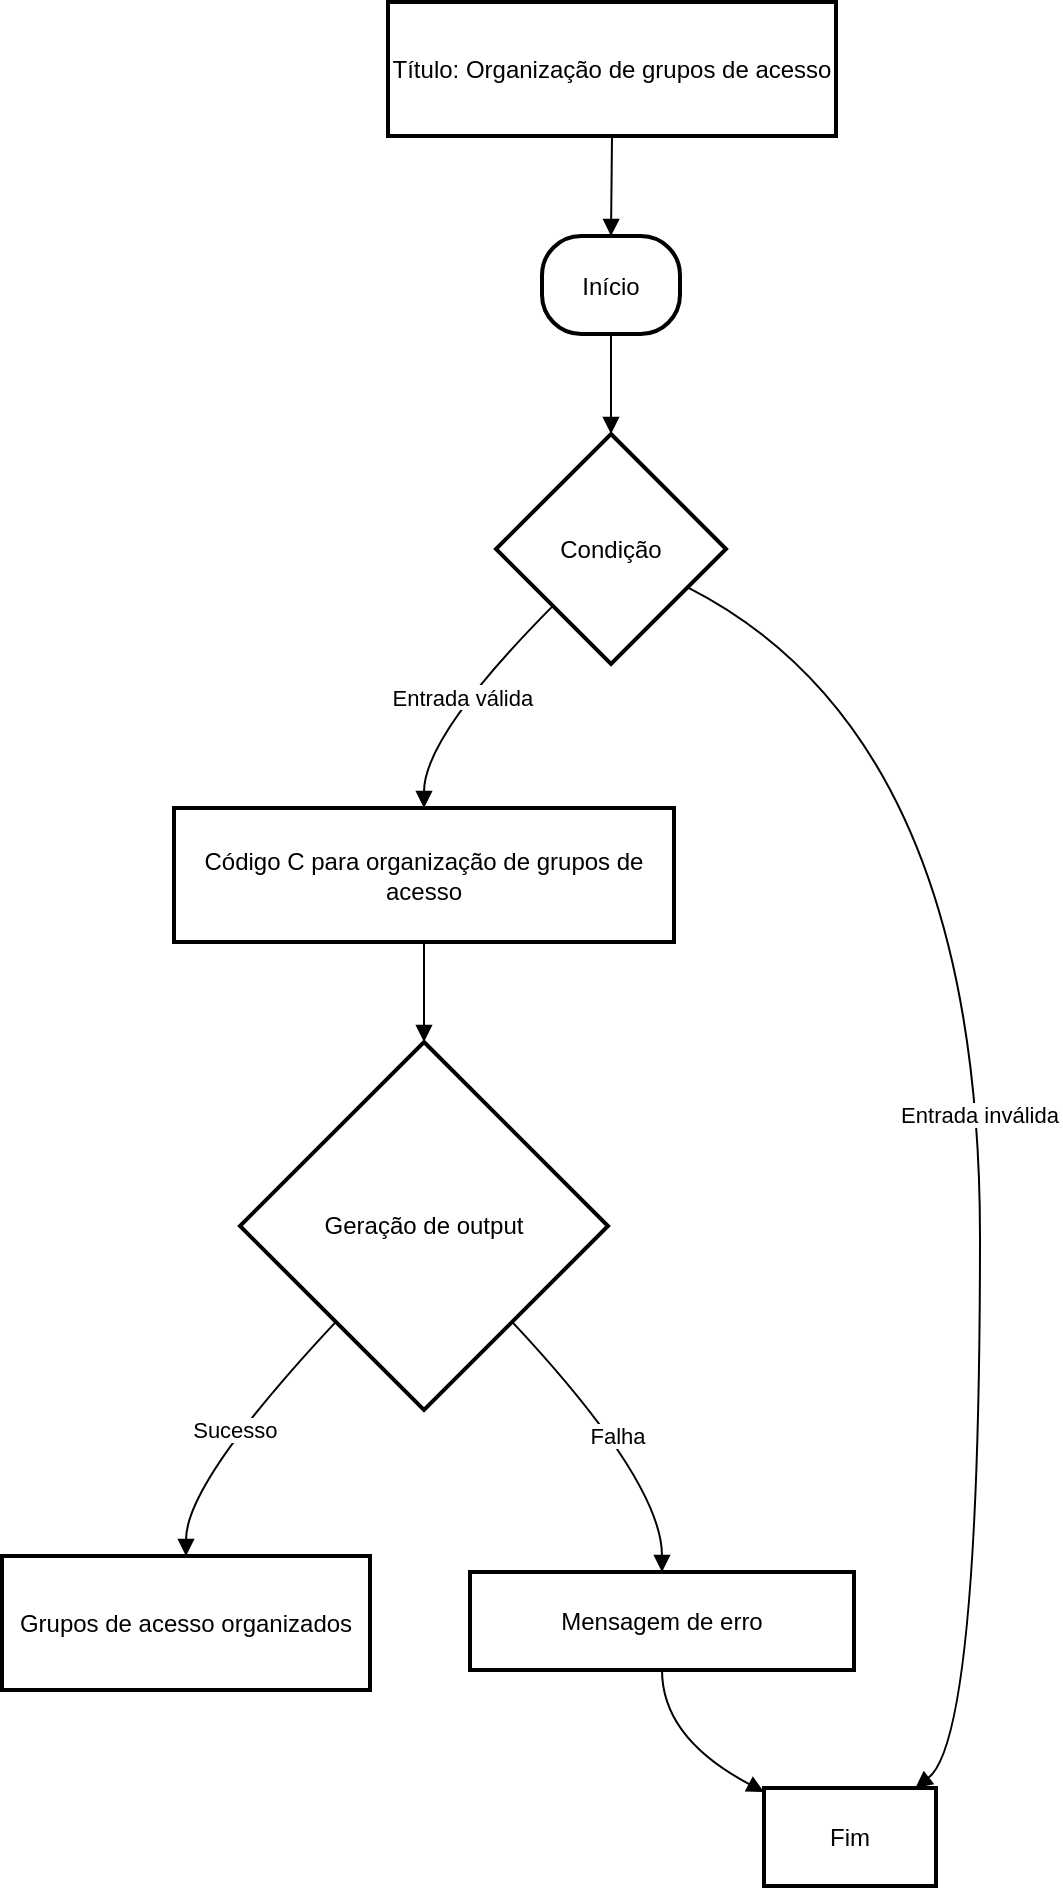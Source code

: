 <mxfile version="24.7.17">
  <diagram name="Página-1" id="PIq8m1LYd6uvf-CRjopT">
    <mxGraphModel>
      <root>
        <mxCell id="0" />
        <mxCell id="1" parent="0" />
        <mxCell id="2" value="Título: Organização de grupos de acesso" style="whiteSpace=wrap;strokeWidth=2;" vertex="1" parent="1">
          <mxGeometry x="201" y="8" width="224" height="67" as="geometry" />
        </mxCell>
        <mxCell id="3" value="Início" style="rounded=1;arcSize=40;strokeWidth=2" vertex="1" parent="1">
          <mxGeometry x="278" y="125" width="69" height="49" as="geometry" />
        </mxCell>
        <mxCell id="4" value="Condição" style="rhombus;strokeWidth=2;whiteSpace=wrap;" vertex="1" parent="1">
          <mxGeometry x="255" y="224" width="115" height="115" as="geometry" />
        </mxCell>
        <mxCell id="5" value="Código C para organização de grupos de acesso" style="whiteSpace=wrap;strokeWidth=2;" vertex="1" parent="1">
          <mxGeometry x="94" y="411" width="250" height="67" as="geometry" />
        </mxCell>
        <mxCell id="6" value="Fim" style="whiteSpace=wrap;strokeWidth=2;" vertex="1" parent="1">
          <mxGeometry x="389" y="901" width="86" height="49" as="geometry" />
        </mxCell>
        <mxCell id="7" value="Geração de output" style="rhombus;strokeWidth=2;whiteSpace=wrap;" vertex="1" parent="1">
          <mxGeometry x="127" y="528" width="184" height="184" as="geometry" />
        </mxCell>
        <mxCell id="8" value="Grupos de acesso organizados" style="whiteSpace=wrap;strokeWidth=2;" vertex="1" parent="1">
          <mxGeometry x="8" y="785" width="184" height="67" as="geometry" />
        </mxCell>
        <mxCell id="9" value="Mensagem de erro" style="whiteSpace=wrap;strokeWidth=2;" vertex="1" parent="1">
          <mxGeometry x="242" y="793" width="192" height="49" as="geometry" />
        </mxCell>
        <mxCell id="10" value="" style="curved=1;startArrow=none;endArrow=block;exitX=0.5;exitY=0.99;entryX=0.5;entryY=-0.01;" edge="1" parent="1" source="2" target="3">
          <mxGeometry relative="1" as="geometry">
            <Array as="points" />
          </mxGeometry>
        </mxCell>
        <mxCell id="11" value="" style="curved=1;startArrow=none;endArrow=block;exitX=0.5;exitY=0.99;entryX=0.5;entryY=0;" edge="1" parent="1" source="3" target="4">
          <mxGeometry relative="1" as="geometry">
            <Array as="points" />
          </mxGeometry>
        </mxCell>
        <mxCell id="12" value="Entrada válida" style="curved=1;startArrow=none;endArrow=block;exitX=0;exitY=0.99;entryX=0.5;entryY=0;" edge="1" parent="1" source="4" target="5">
          <mxGeometry relative="1" as="geometry">
            <Array as="points">
              <mxPoint x="219" y="375" />
            </Array>
          </mxGeometry>
        </mxCell>
        <mxCell id="13" value="Entrada inválida" style="curved=1;startArrow=none;endArrow=block;exitX=1;exitY=0.75;entryX=0.88;entryY=0;" edge="1" parent="1" source="4" target="6">
          <mxGeometry relative="1" as="geometry">
            <Array as="points">
              <mxPoint x="497" y="375" />
              <mxPoint x="497" y="876" />
            </Array>
          </mxGeometry>
        </mxCell>
        <mxCell id="14" value="" style="curved=1;startArrow=none;endArrow=block;exitX=0.5;exitY=1;entryX=0.5;entryY=0;" edge="1" parent="1" source="5" target="7">
          <mxGeometry relative="1" as="geometry">
            <Array as="points" />
          </mxGeometry>
        </mxCell>
        <mxCell id="15" value="Sucesso" style="curved=1;startArrow=none;endArrow=block;exitX=0.04;exitY=1;entryX=0.5;entryY=-0.01;" edge="1" parent="1" source="7" target="8">
          <mxGeometry relative="1" as="geometry">
            <Array as="points">
              <mxPoint x="100" y="748" />
            </Array>
          </mxGeometry>
        </mxCell>
        <mxCell id="16" value="Falha" style="curved=1;startArrow=none;endArrow=block;exitX=0.96;exitY=1;entryX=0.5;entryY=0.01;" edge="1" parent="1" source="7" target="9">
          <mxGeometry relative="1" as="geometry">
            <Array as="points">
              <mxPoint x="338" y="748" />
            </Array>
          </mxGeometry>
        </mxCell>
        <mxCell id="17" value="" style="curved=1;startArrow=none;endArrow=block;exitX=0.5;exitY=1.01;entryX=0;entryY=0.04;" edge="1" parent="1" source="9" target="6">
          <mxGeometry relative="1" as="geometry">
            <Array as="points">
              <mxPoint x="338" y="876" />
            </Array>
          </mxGeometry>
        </mxCell>
      </root>
    </mxGraphModel>
  </diagram>
</mxfile>
